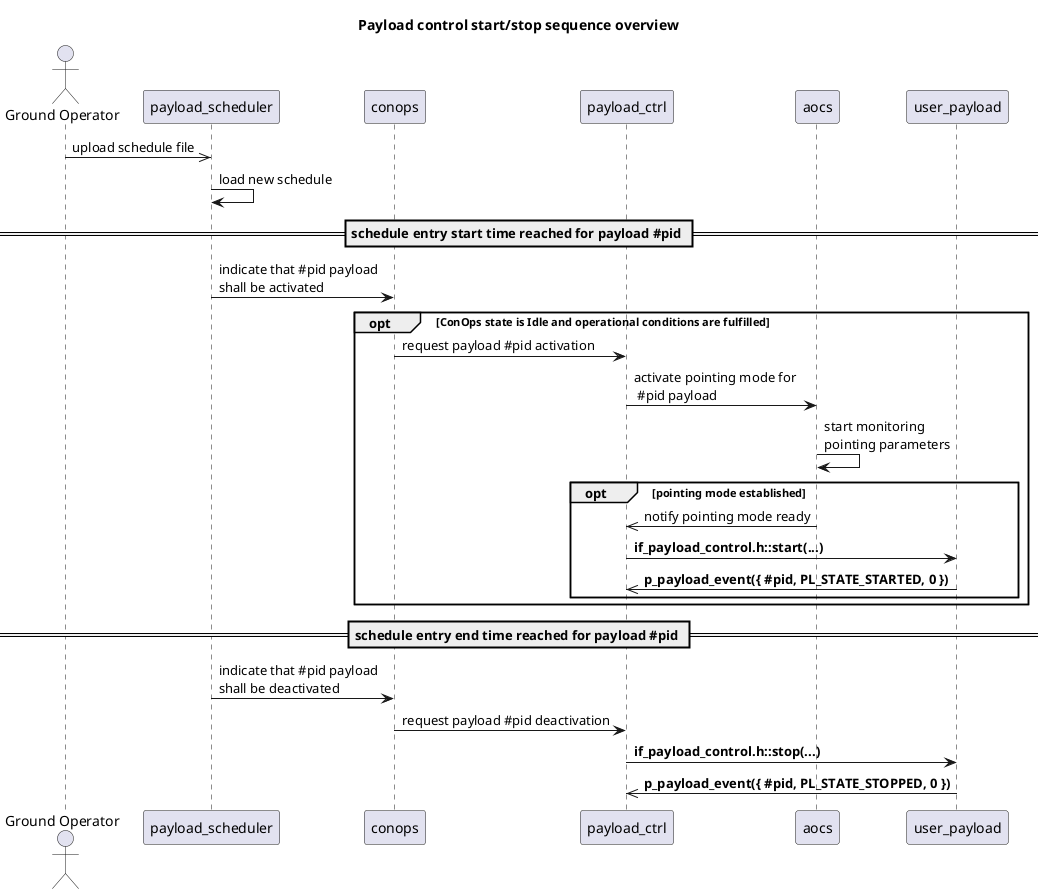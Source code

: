 @startuml
title Payload control start/stop sequence overview

actor "Ground Operator" as GO
participant payload_scheduler as PS
participant conops as CO
participant payload_ctrl as PC
participant aocs as AOCS
participant user_payload as UP

GO ->> PS: upload schedule file

PS -> PS: load new schedule

== schedule entry start time reached for payload #pid ==
PS -> CO: indicate that #pid payload\nshall be activated

opt ConOps state is <b>Idle</b> and operational conditions are fulfilled
CO -> PC: request payload #pid activation
PC -> AOCS: activate pointing mode for\n #pid payload

AOCS -> AOCS: start monitoring\npointing parameters

opt pointing mode established
AOCS ->> PC: notify pointing mode ready
PC -> UP: <b>if_payload_control.h::start(...)
UP ->> PC: <b>p_payload_event({ #pid, PL_STATE_STARTED, 0 })
end opt
end opt

== schedule entry end time reached for payload #pid ==
PS -> CO: indicate that #pid payload\nshall be deactivated
CO -> PC: request payload #pid deactivation

PC -> UP: <b>if_payload_control.h::stop(...)
UP ->> PC: <b>p_payload_event({ #pid, PL_STATE_STOPPED, 0 })

@enduml